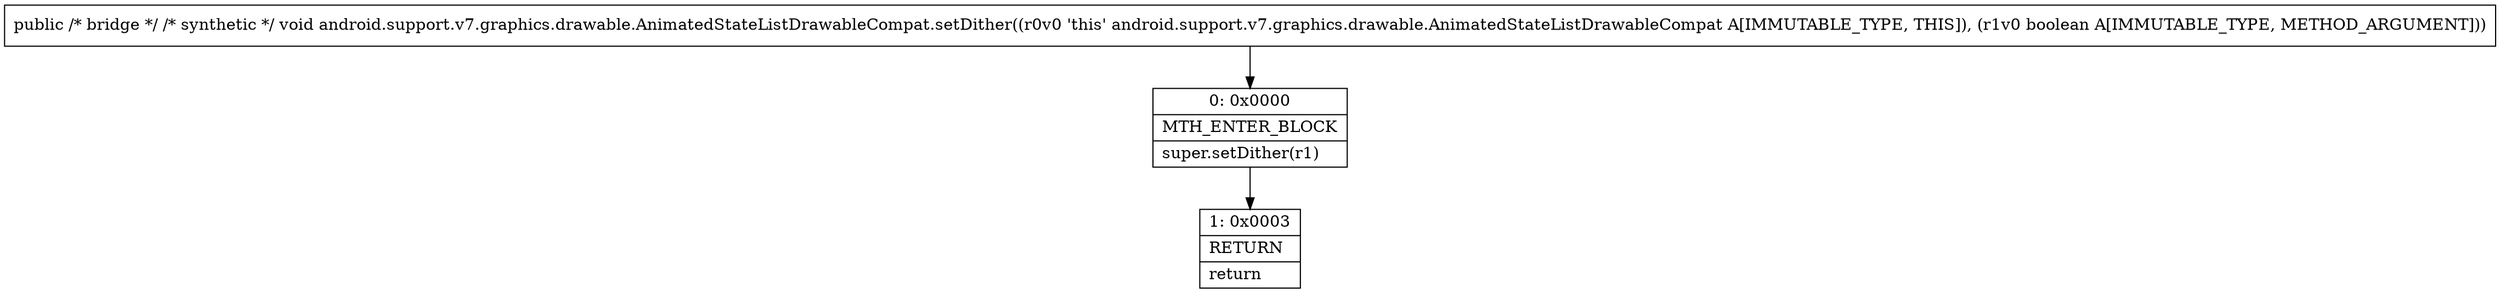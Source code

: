 digraph "CFG forandroid.support.v7.graphics.drawable.AnimatedStateListDrawableCompat.setDither(Z)V" {
Node_0 [shape=record,label="{0\:\ 0x0000|MTH_ENTER_BLOCK\l|super.setDither(r1)\l}"];
Node_1 [shape=record,label="{1\:\ 0x0003|RETURN\l|return\l}"];
MethodNode[shape=record,label="{public \/* bridge *\/ \/* synthetic *\/ void android.support.v7.graphics.drawable.AnimatedStateListDrawableCompat.setDither((r0v0 'this' android.support.v7.graphics.drawable.AnimatedStateListDrawableCompat A[IMMUTABLE_TYPE, THIS]), (r1v0 boolean A[IMMUTABLE_TYPE, METHOD_ARGUMENT])) }"];
MethodNode -> Node_0;
Node_0 -> Node_1;
}

